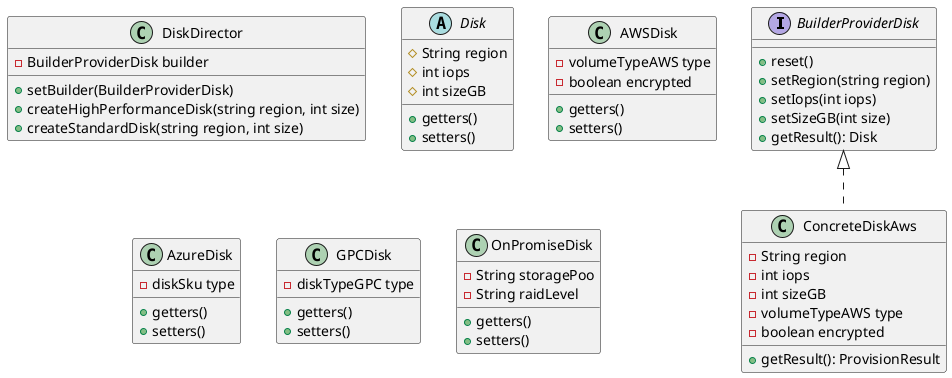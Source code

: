 @startuml builder-disk

interface BuilderProviderDisk {
    + reset()
    + setRegion(string region)
    + setIops(int iops)
    + setSizeGB(int size)
    + getResult(): Disk
}

class DiskDirector {
    - BuilderProviderDisk builder
    + setBuilder(BuilderProviderDisk)
    + createHighPerformanceDisk(string region, int size)
    + createStandardDisk(string region, int size)
}

class ConcreteDiskAws implements BuilderProviderDisk {
    - String region
    - int iops
    - int sizeGB
    - volumeTypeAWS type    
    - boolean encrypted     
    + getResult(): ProvisionResult
}


abstract class Disk {
    # String region          
    # int iops              
    # int sizeGB            
    + getters()
    + setters()
}


class AWSDisk {
    - volumeTypeAWS type
    - boolean encrypted
    + getters()
    + setters()
}

class AzureDisk {
    - diskSku type
    + getters()
    + setters()
}

class GPCDisk {
    - diskTypeGPC type
    + getters()
    + setters()
}

class OnPromiseDisk{
    - String storagePoo
    - String raidLevel
    + getters()
    + setters()
}
@enduml